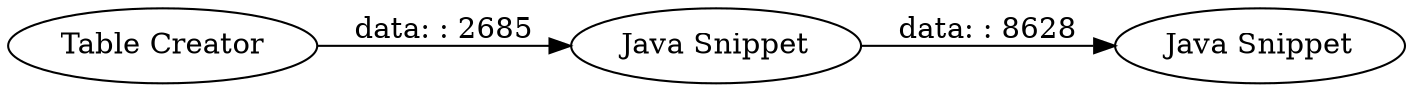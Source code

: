 digraph {
	"-8147371426308504536_3" [label="Java Snippet"]
	"-8147371426308504536_1" [label="Java Snippet"]
	"-8147371426308504536_2" [label="Table Creator"]
	"-8147371426308504536_2" -> "-8147371426308504536_1" [label="data: : 2685"]
	"-8147371426308504536_1" -> "-8147371426308504536_3" [label="data: : 8628"]
	rankdir=LR
}
